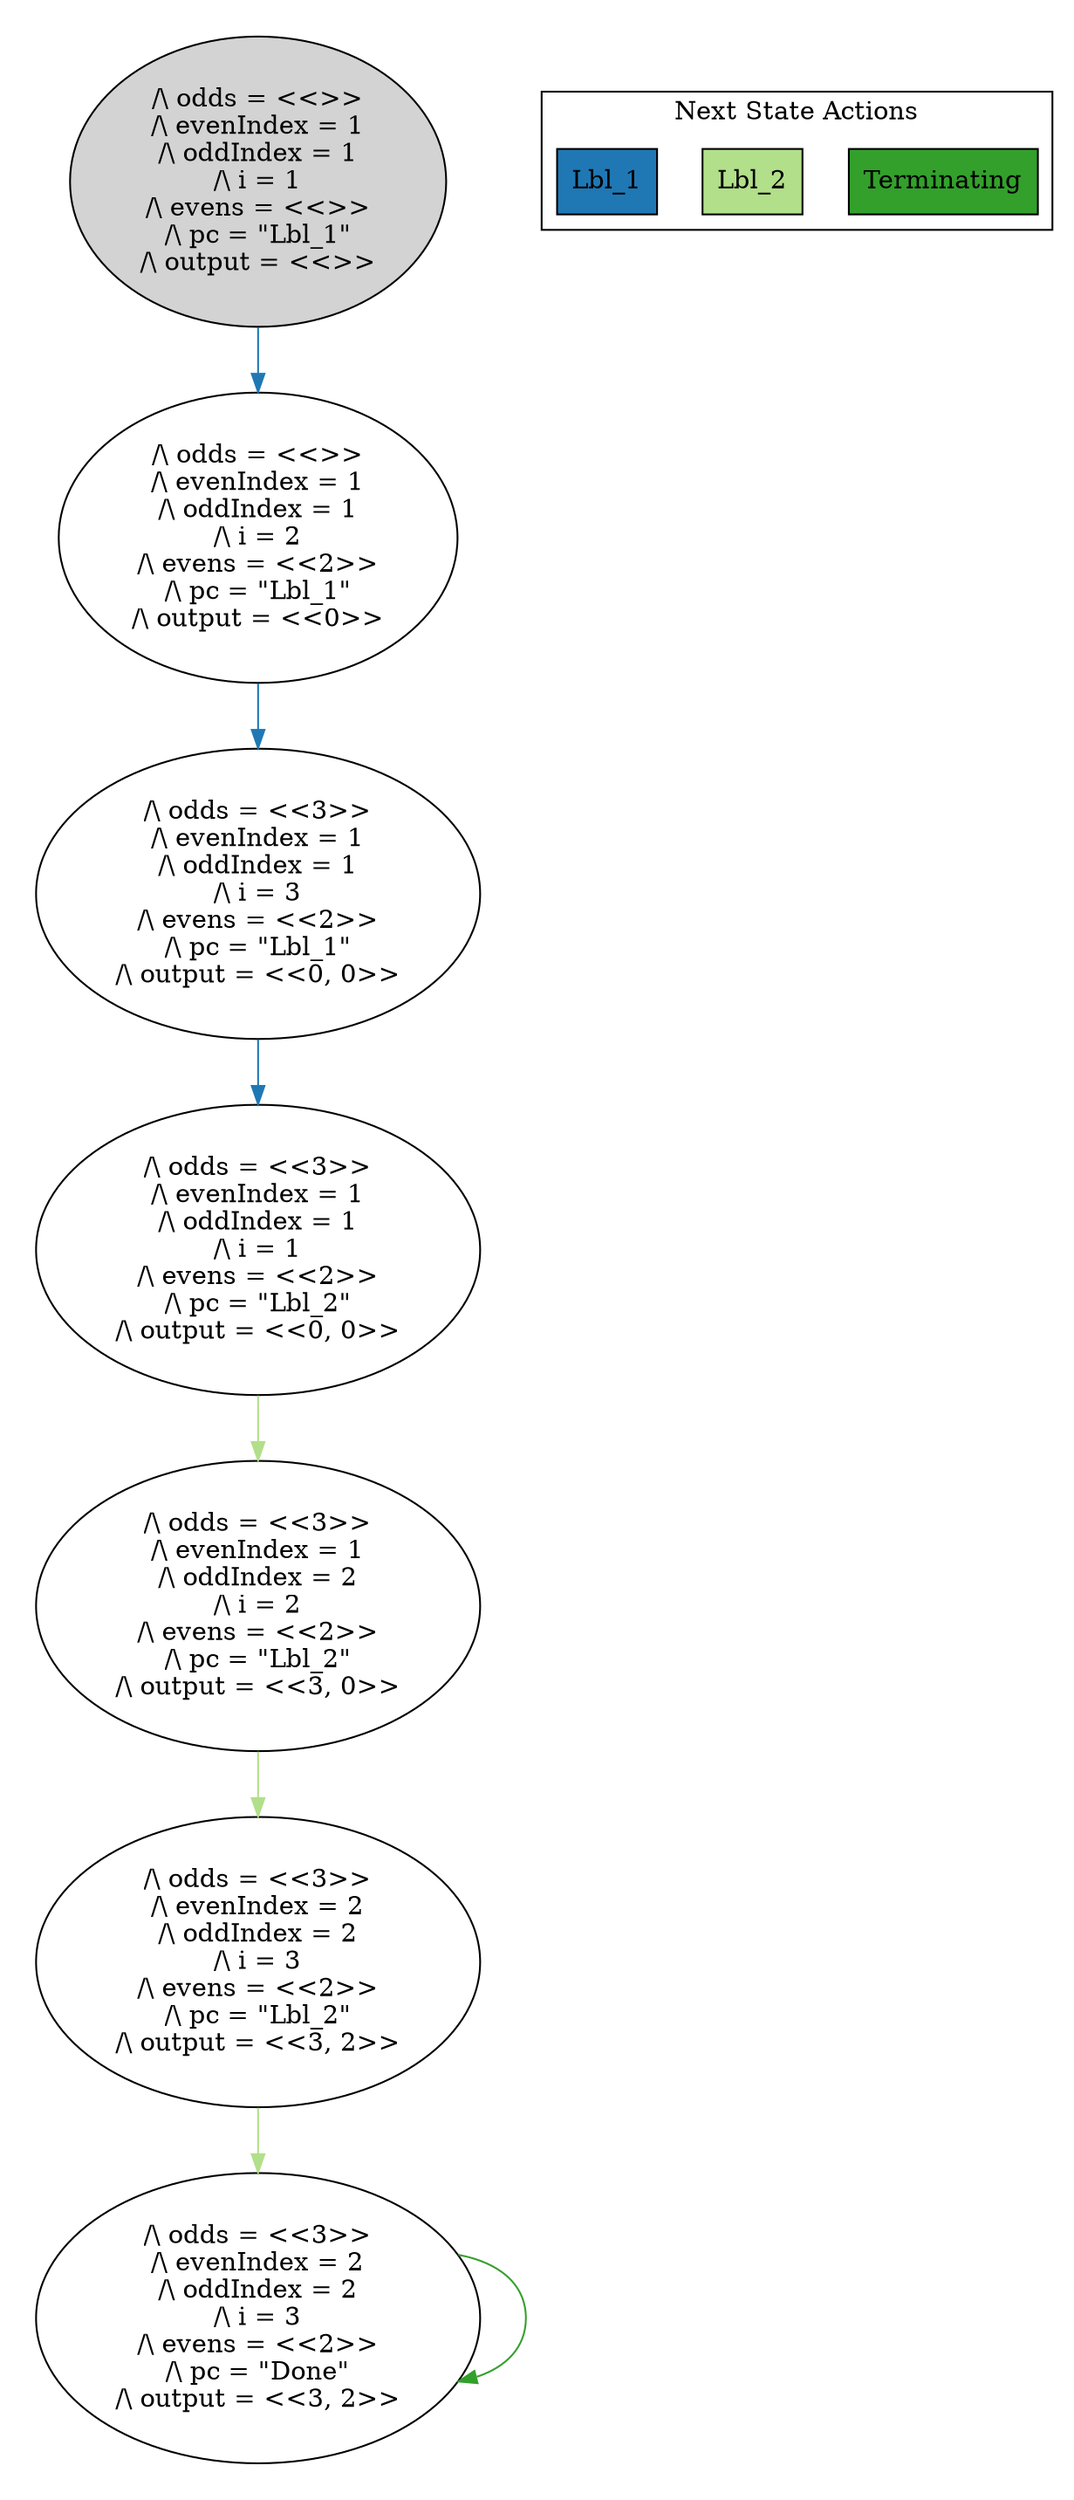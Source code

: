strict digraph DiskGraph {
edge [colorscheme="paired12"]
nodesep=0.35;
subgraph cluster_graph {
color="white";
8625586775777534414 [label="/\\ odds = <<>>\n/\\ evenIndex = 1\n/\\ oddIndex = 1\n/\\ i = 1\n/\\ evens = <<>>\n/\\ pc = \"Lbl_1\"\n/\\ output = <<>>",style = filled]
8625586775777534414 -> -3961666978257282074 [label="",color="2",fontcolor="2"];
-3961666978257282074 [label="/\\ odds = <<>>\n/\\ evenIndex = 1\n/\\ oddIndex = 1\n/\\ i = 2\n/\\ evens = <<2>>\n/\\ pc = \"Lbl_1\"\n/\\ output = <<0>>"];
-3961666978257282074 -> -8175324854625843438 [label="",color="2",fontcolor="2"];
-8175324854625843438 [label="/\\ odds = <<3>>\n/\\ evenIndex = 1\n/\\ oddIndex = 1\n/\\ i = 3\n/\\ evens = <<2>>\n/\\ pc = \"Lbl_1\"\n/\\ output = <<0, 0>>"];
-8175324854625843438 -> 1376352161157013500 [label="",color="2",fontcolor="2"];
1376352161157013500 [label="/\\ odds = <<3>>\n/\\ evenIndex = 1\n/\\ oddIndex = 1\n/\\ i = 1\n/\\ evens = <<2>>\n/\\ pc = \"Lbl_2\"\n/\\ output = <<0, 0>>"];
1376352161157013500 -> 8652680492416859051 [label="",color="3",fontcolor="3"];
8652680492416859051 [label="/\\ odds = <<3>>\n/\\ evenIndex = 1\n/\\ oddIndex = 2\n/\\ i = 2\n/\\ evens = <<2>>\n/\\ pc = \"Lbl_2\"\n/\\ output = <<3, 0>>"];
8652680492416859051 -> -4914658058334923326 [label="",color="3",fontcolor="3"];
-4914658058334923326 [label="/\\ odds = <<3>>\n/\\ evenIndex = 2\n/\\ oddIndex = 2\n/\\ i = 3\n/\\ evens = <<2>>\n/\\ pc = \"Lbl_2\"\n/\\ output = <<3, 2>>"];
-4914658058334923326 -> 202651558931298919 [label="",color="3",fontcolor="3"];
202651558931298919 [label="/\\ odds = <<3>>\n/\\ evenIndex = 2\n/\\ oddIndex = 2\n/\\ i = 3\n/\\ evens = <<2>>\n/\\ pc = \"Done\"\n/\\ output = <<3, 2>>"];
202651558931298919 -> 202651558931298919 [label="",color="4",fontcolor="4"];
{rank = same; 8625586775777534414;}
{rank = same; -3961666978257282074;}
{rank = same; -8175324854625843438;}
{rank = same; 1376352161157013500;}
{rank = same; 8652680492416859051;}
{rank = same; -4914658058334923326;}
{rank = same; 202651558931298919;}
}
subgraph cluster_legend {graph[style=bold];label = "Next State Actions" style="solid"
node [ labeljust="l",colorscheme="paired12",style=filled,shape=record ]
Terminating [label="Terminating",fillcolor=4]
Lbl_2 [label="Lbl_2",fillcolor=3]
Lbl_1 [label="Lbl_1",fillcolor=2]
}}